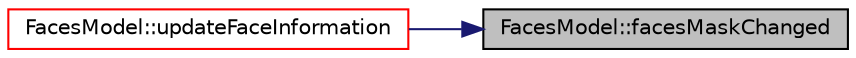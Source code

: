 digraph "FacesModel::facesMaskChanged"
{
 // LATEX_PDF_SIZE
  edge [fontname="Helvetica",fontsize="10",labelfontname="Helvetica",labelfontsize="10"];
  node [fontname="Helvetica",fontsize="10",shape=record];
  rankdir="RL";
  Node1 [label="FacesModel::facesMaskChanged",height=0.2,width=0.4,color="black", fillcolor="grey75", style="filled", fontcolor="black",tooltip=" "];
  Node1 -> Node2 [dir="back",color="midnightblue",fontsize="10",style="solid",fontname="Helvetica"];
  Node2 [label="FacesModel::updateFaceInformation",height=0.2,width=0.4,color="red", fillcolor="white", style="filled",URL="$class_faces_model.html#a29fa146567db7ce576ce48bfaf317b5a",tooltip=" "];
}

